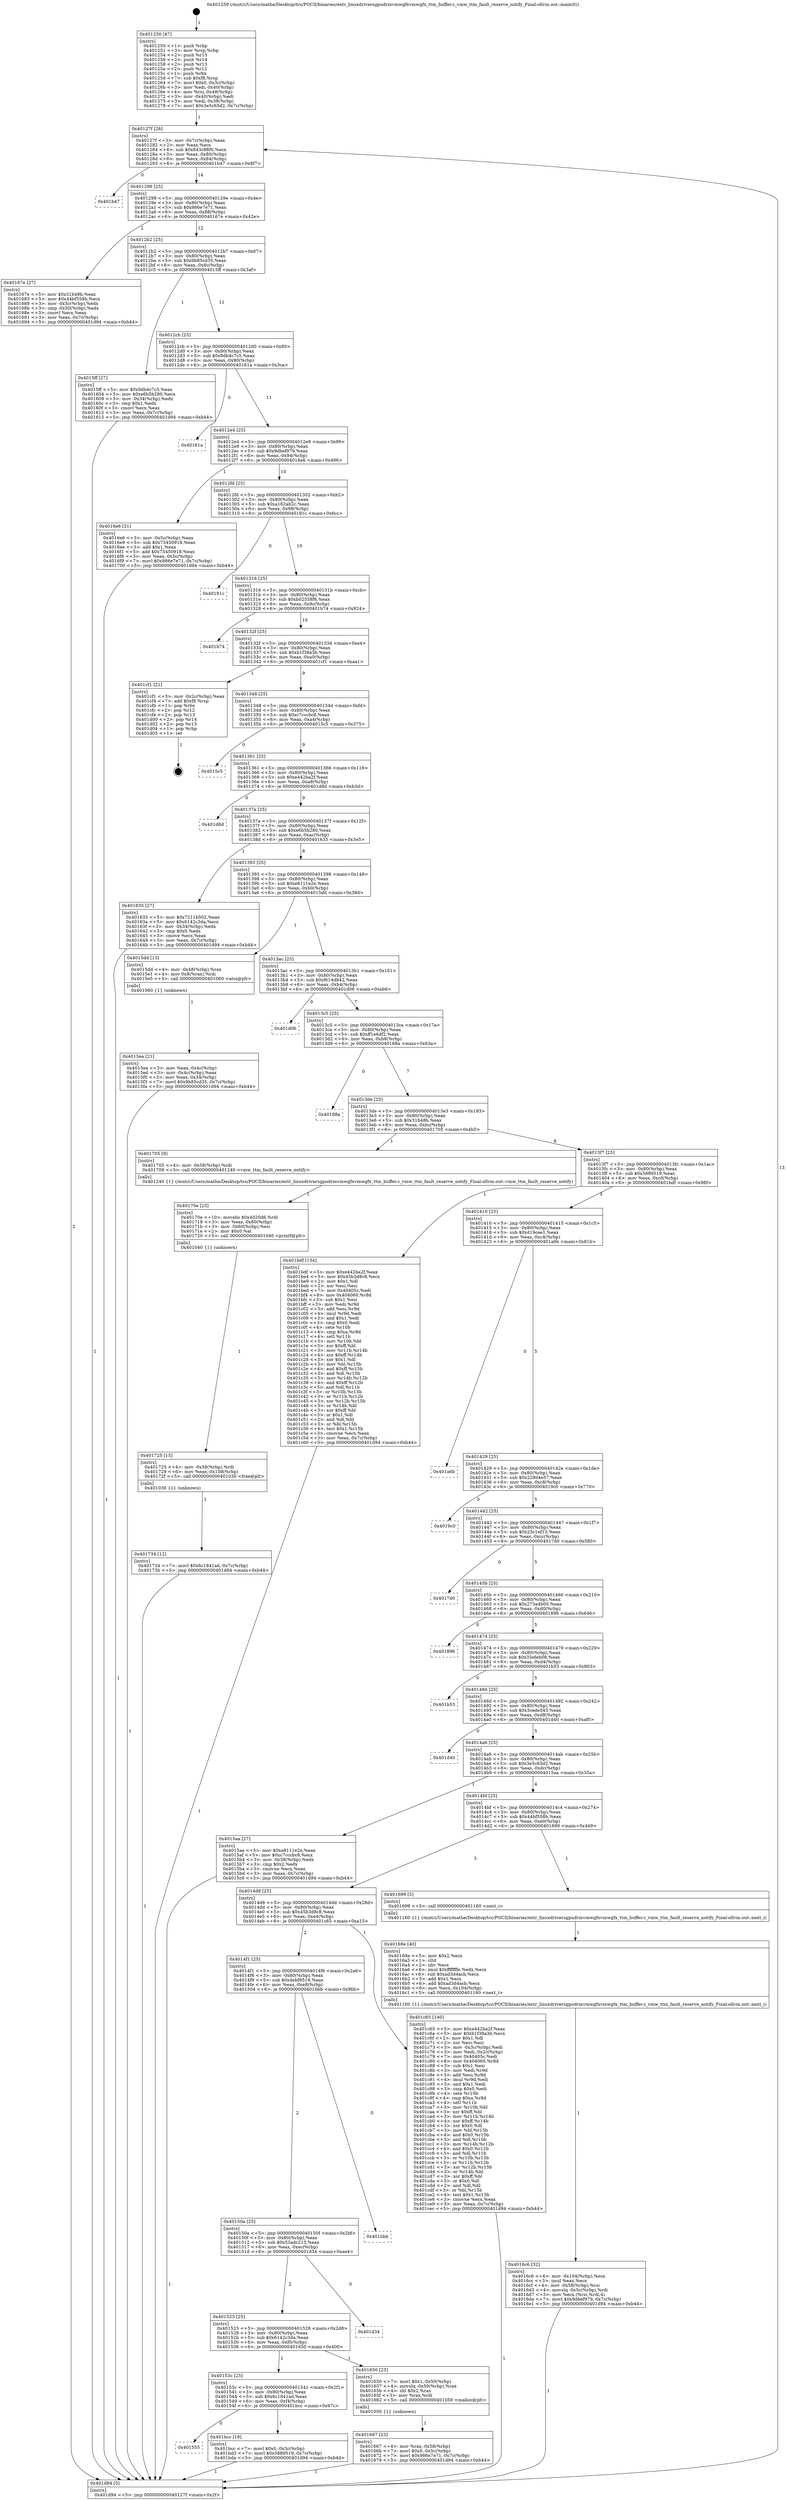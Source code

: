 digraph "0x401250" {
  label = "0x401250 (/mnt/c/Users/mathe/Desktop/tcc/POCII/binaries/extr_linuxdriversgpudrmvmwgfxvmwgfx_ttm_buffer.c_vmw_ttm_fault_reserve_notify_Final-ollvm.out::main(0))"
  labelloc = "t"
  node[shape=record]

  Entry [label="",width=0.3,height=0.3,shape=circle,fillcolor=black,style=filled]
  "0x40127f" [label="{
     0x40127f [26]\l
     | [instrs]\l
     &nbsp;&nbsp;0x40127f \<+3\>: mov -0x7c(%rbp),%eax\l
     &nbsp;&nbsp;0x401282 \<+2\>: mov %eax,%ecx\l
     &nbsp;&nbsp;0x401284 \<+6\>: sub $0x843c88f0,%ecx\l
     &nbsp;&nbsp;0x40128a \<+3\>: mov %eax,-0x80(%rbp)\l
     &nbsp;&nbsp;0x40128d \<+6\>: mov %ecx,-0x84(%rbp)\l
     &nbsp;&nbsp;0x401293 \<+6\>: je 0000000000401b47 \<main+0x8f7\>\l
  }"]
  "0x401b47" [label="{
     0x401b47\l
  }", style=dashed]
  "0x401299" [label="{
     0x401299 [25]\l
     | [instrs]\l
     &nbsp;&nbsp;0x401299 \<+5\>: jmp 000000000040129e \<main+0x4e\>\l
     &nbsp;&nbsp;0x40129e \<+3\>: mov -0x80(%rbp),%eax\l
     &nbsp;&nbsp;0x4012a1 \<+5\>: sub $0x986e7e71,%eax\l
     &nbsp;&nbsp;0x4012a6 \<+6\>: mov %eax,-0x88(%rbp)\l
     &nbsp;&nbsp;0x4012ac \<+6\>: je 000000000040167e \<main+0x42e\>\l
  }"]
  Exit [label="",width=0.3,height=0.3,shape=circle,fillcolor=black,style=filled,peripheries=2]
  "0x40167e" [label="{
     0x40167e [27]\l
     | [instrs]\l
     &nbsp;&nbsp;0x40167e \<+5\>: mov $0x31b48b,%eax\l
     &nbsp;&nbsp;0x401683 \<+5\>: mov $0x44bf558b,%ecx\l
     &nbsp;&nbsp;0x401688 \<+3\>: mov -0x5c(%rbp),%edx\l
     &nbsp;&nbsp;0x40168b \<+3\>: cmp -0x50(%rbp),%edx\l
     &nbsp;&nbsp;0x40168e \<+3\>: cmovl %ecx,%eax\l
     &nbsp;&nbsp;0x401691 \<+3\>: mov %eax,-0x7c(%rbp)\l
     &nbsp;&nbsp;0x401694 \<+5\>: jmp 0000000000401d94 \<main+0xb44\>\l
  }"]
  "0x4012b2" [label="{
     0x4012b2 [25]\l
     | [instrs]\l
     &nbsp;&nbsp;0x4012b2 \<+5\>: jmp 00000000004012b7 \<main+0x67\>\l
     &nbsp;&nbsp;0x4012b7 \<+3\>: mov -0x80(%rbp),%eax\l
     &nbsp;&nbsp;0x4012ba \<+5\>: sub $0x9b85cd35,%eax\l
     &nbsp;&nbsp;0x4012bf \<+6\>: mov %eax,-0x8c(%rbp)\l
     &nbsp;&nbsp;0x4012c5 \<+6\>: je 00000000004015ff \<main+0x3af\>\l
  }"]
  "0x401555" [label="{
     0x401555\l
  }", style=dashed]
  "0x4015ff" [label="{
     0x4015ff [27]\l
     | [instrs]\l
     &nbsp;&nbsp;0x4015ff \<+5\>: mov $0x9db4c7c5,%eax\l
     &nbsp;&nbsp;0x401604 \<+5\>: mov $0xe6b5b280,%ecx\l
     &nbsp;&nbsp;0x401609 \<+3\>: mov -0x34(%rbp),%edx\l
     &nbsp;&nbsp;0x40160c \<+3\>: cmp $0x1,%edx\l
     &nbsp;&nbsp;0x40160f \<+3\>: cmovl %ecx,%eax\l
     &nbsp;&nbsp;0x401612 \<+3\>: mov %eax,-0x7c(%rbp)\l
     &nbsp;&nbsp;0x401615 \<+5\>: jmp 0000000000401d94 \<main+0xb44\>\l
  }"]
  "0x4012cb" [label="{
     0x4012cb [25]\l
     | [instrs]\l
     &nbsp;&nbsp;0x4012cb \<+5\>: jmp 00000000004012d0 \<main+0x80\>\l
     &nbsp;&nbsp;0x4012d0 \<+3\>: mov -0x80(%rbp),%eax\l
     &nbsp;&nbsp;0x4012d3 \<+5\>: sub $0x9db4c7c5,%eax\l
     &nbsp;&nbsp;0x4012d8 \<+6\>: mov %eax,-0x90(%rbp)\l
     &nbsp;&nbsp;0x4012de \<+6\>: je 000000000040161a \<main+0x3ca\>\l
  }"]
  "0x401bcc" [label="{
     0x401bcc [19]\l
     | [instrs]\l
     &nbsp;&nbsp;0x401bcc \<+7\>: movl $0x0,-0x3c(%rbp)\l
     &nbsp;&nbsp;0x401bd3 \<+7\>: movl $0x5889519,-0x7c(%rbp)\l
     &nbsp;&nbsp;0x401bda \<+5\>: jmp 0000000000401d94 \<main+0xb44\>\l
  }"]
  "0x40161a" [label="{
     0x40161a\l
  }", style=dashed]
  "0x4012e4" [label="{
     0x4012e4 [25]\l
     | [instrs]\l
     &nbsp;&nbsp;0x4012e4 \<+5\>: jmp 00000000004012e9 \<main+0x99\>\l
     &nbsp;&nbsp;0x4012e9 \<+3\>: mov -0x80(%rbp),%eax\l
     &nbsp;&nbsp;0x4012ec \<+5\>: sub $0x9dbef979,%eax\l
     &nbsp;&nbsp;0x4012f1 \<+6\>: mov %eax,-0x94(%rbp)\l
     &nbsp;&nbsp;0x4012f7 \<+6\>: je 00000000004016e6 \<main+0x496\>\l
  }"]
  "0x401734" [label="{
     0x401734 [12]\l
     | [instrs]\l
     &nbsp;&nbsp;0x401734 \<+7\>: movl $0x6c1841ad,-0x7c(%rbp)\l
     &nbsp;&nbsp;0x40173b \<+5\>: jmp 0000000000401d94 \<main+0xb44\>\l
  }"]
  "0x4016e6" [label="{
     0x4016e6 [31]\l
     | [instrs]\l
     &nbsp;&nbsp;0x4016e6 \<+3\>: mov -0x5c(%rbp),%eax\l
     &nbsp;&nbsp;0x4016e9 \<+5\>: sub $0x75450918,%eax\l
     &nbsp;&nbsp;0x4016ee \<+3\>: add $0x1,%eax\l
     &nbsp;&nbsp;0x4016f1 \<+5\>: add $0x75450918,%eax\l
     &nbsp;&nbsp;0x4016f6 \<+3\>: mov %eax,-0x5c(%rbp)\l
     &nbsp;&nbsp;0x4016f9 \<+7\>: movl $0x986e7e71,-0x7c(%rbp)\l
     &nbsp;&nbsp;0x401700 \<+5\>: jmp 0000000000401d94 \<main+0xb44\>\l
  }"]
  "0x4012fd" [label="{
     0x4012fd [25]\l
     | [instrs]\l
     &nbsp;&nbsp;0x4012fd \<+5\>: jmp 0000000000401302 \<main+0xb2\>\l
     &nbsp;&nbsp;0x401302 \<+3\>: mov -0x80(%rbp),%eax\l
     &nbsp;&nbsp;0x401305 \<+5\>: sub $0xa162ab2c,%eax\l
     &nbsp;&nbsp;0x40130a \<+6\>: mov %eax,-0x98(%rbp)\l
     &nbsp;&nbsp;0x401310 \<+6\>: je 000000000040191c \<main+0x6cc\>\l
  }"]
  "0x401725" [label="{
     0x401725 [15]\l
     | [instrs]\l
     &nbsp;&nbsp;0x401725 \<+4\>: mov -0x58(%rbp),%rdi\l
     &nbsp;&nbsp;0x401729 \<+6\>: mov %eax,-0x108(%rbp)\l
     &nbsp;&nbsp;0x40172f \<+5\>: call 0000000000401030 \<free@plt\>\l
     | [calls]\l
     &nbsp;&nbsp;0x401030 \{1\} (unknown)\l
  }"]
  "0x40191c" [label="{
     0x40191c\l
  }", style=dashed]
  "0x401316" [label="{
     0x401316 [25]\l
     | [instrs]\l
     &nbsp;&nbsp;0x401316 \<+5\>: jmp 000000000040131b \<main+0xcb\>\l
     &nbsp;&nbsp;0x40131b \<+3\>: mov -0x80(%rbp),%eax\l
     &nbsp;&nbsp;0x40131e \<+5\>: sub $0xb02558f6,%eax\l
     &nbsp;&nbsp;0x401323 \<+6\>: mov %eax,-0x9c(%rbp)\l
     &nbsp;&nbsp;0x401329 \<+6\>: je 0000000000401b74 \<main+0x924\>\l
  }"]
  "0x40170e" [label="{
     0x40170e [23]\l
     | [instrs]\l
     &nbsp;&nbsp;0x40170e \<+10\>: movabs $0x4020d6,%rdi\l
     &nbsp;&nbsp;0x401718 \<+3\>: mov %eax,-0x60(%rbp)\l
     &nbsp;&nbsp;0x40171b \<+3\>: mov -0x60(%rbp),%esi\l
     &nbsp;&nbsp;0x40171e \<+2\>: mov $0x0,%al\l
     &nbsp;&nbsp;0x401720 \<+5\>: call 0000000000401040 \<printf@plt\>\l
     | [calls]\l
     &nbsp;&nbsp;0x401040 \{1\} (unknown)\l
  }"]
  "0x401b74" [label="{
     0x401b74\l
  }", style=dashed]
  "0x40132f" [label="{
     0x40132f [25]\l
     | [instrs]\l
     &nbsp;&nbsp;0x40132f \<+5\>: jmp 0000000000401334 \<main+0xe4\>\l
     &nbsp;&nbsp;0x401334 \<+3\>: mov -0x80(%rbp),%eax\l
     &nbsp;&nbsp;0x401337 \<+5\>: sub $0xb1f38a3b,%eax\l
     &nbsp;&nbsp;0x40133c \<+6\>: mov %eax,-0xa0(%rbp)\l
     &nbsp;&nbsp;0x401342 \<+6\>: je 0000000000401cf1 \<main+0xaa1\>\l
  }"]
  "0x4016c6" [label="{
     0x4016c6 [32]\l
     | [instrs]\l
     &nbsp;&nbsp;0x4016c6 \<+6\>: mov -0x104(%rbp),%ecx\l
     &nbsp;&nbsp;0x4016cc \<+3\>: imul %eax,%ecx\l
     &nbsp;&nbsp;0x4016cf \<+4\>: mov -0x58(%rbp),%rsi\l
     &nbsp;&nbsp;0x4016d3 \<+4\>: movslq -0x5c(%rbp),%rdi\l
     &nbsp;&nbsp;0x4016d7 \<+3\>: mov %ecx,(%rsi,%rdi,4)\l
     &nbsp;&nbsp;0x4016da \<+7\>: movl $0x9dbef979,-0x7c(%rbp)\l
     &nbsp;&nbsp;0x4016e1 \<+5\>: jmp 0000000000401d94 \<main+0xb44\>\l
  }"]
  "0x401cf1" [label="{
     0x401cf1 [21]\l
     | [instrs]\l
     &nbsp;&nbsp;0x401cf1 \<+3\>: mov -0x2c(%rbp),%eax\l
     &nbsp;&nbsp;0x401cf4 \<+7\>: add $0xf8,%rsp\l
     &nbsp;&nbsp;0x401cfb \<+1\>: pop %rbx\l
     &nbsp;&nbsp;0x401cfc \<+2\>: pop %r12\l
     &nbsp;&nbsp;0x401cfe \<+2\>: pop %r13\l
     &nbsp;&nbsp;0x401d00 \<+2\>: pop %r14\l
     &nbsp;&nbsp;0x401d02 \<+2\>: pop %r15\l
     &nbsp;&nbsp;0x401d04 \<+1\>: pop %rbp\l
     &nbsp;&nbsp;0x401d05 \<+1\>: ret\l
  }"]
  "0x401348" [label="{
     0x401348 [25]\l
     | [instrs]\l
     &nbsp;&nbsp;0x401348 \<+5\>: jmp 000000000040134d \<main+0xfd\>\l
     &nbsp;&nbsp;0x40134d \<+3\>: mov -0x80(%rbp),%eax\l
     &nbsp;&nbsp;0x401350 \<+5\>: sub $0xc7cccbc8,%eax\l
     &nbsp;&nbsp;0x401355 \<+6\>: mov %eax,-0xa4(%rbp)\l
     &nbsp;&nbsp;0x40135b \<+6\>: je 00000000004015c5 \<main+0x375\>\l
  }"]
  "0x40169e" [label="{
     0x40169e [40]\l
     | [instrs]\l
     &nbsp;&nbsp;0x40169e \<+5\>: mov $0x2,%ecx\l
     &nbsp;&nbsp;0x4016a3 \<+1\>: cltd\l
     &nbsp;&nbsp;0x4016a4 \<+2\>: idiv %ecx\l
     &nbsp;&nbsp;0x4016a6 \<+6\>: imul $0xfffffffe,%edx,%ecx\l
     &nbsp;&nbsp;0x4016ac \<+6\>: sub $0xad3d4acb,%ecx\l
     &nbsp;&nbsp;0x4016b2 \<+3\>: add $0x1,%ecx\l
     &nbsp;&nbsp;0x4016b5 \<+6\>: add $0xad3d4acb,%ecx\l
     &nbsp;&nbsp;0x4016bb \<+6\>: mov %ecx,-0x104(%rbp)\l
     &nbsp;&nbsp;0x4016c1 \<+5\>: call 0000000000401160 \<next_i\>\l
     | [calls]\l
     &nbsp;&nbsp;0x401160 \{1\} (/mnt/c/Users/mathe/Desktop/tcc/POCII/binaries/extr_linuxdriversgpudrmvmwgfxvmwgfx_ttm_buffer.c_vmw_ttm_fault_reserve_notify_Final-ollvm.out::next_i)\l
  }"]
  "0x4015c5" [label="{
     0x4015c5\l
  }", style=dashed]
  "0x401361" [label="{
     0x401361 [25]\l
     | [instrs]\l
     &nbsp;&nbsp;0x401361 \<+5\>: jmp 0000000000401366 \<main+0x116\>\l
     &nbsp;&nbsp;0x401366 \<+3\>: mov -0x80(%rbp),%eax\l
     &nbsp;&nbsp;0x401369 \<+5\>: sub $0xe442ba2f,%eax\l
     &nbsp;&nbsp;0x40136e \<+6\>: mov %eax,-0xa8(%rbp)\l
     &nbsp;&nbsp;0x401374 \<+6\>: je 0000000000401d8d \<main+0xb3d\>\l
  }"]
  "0x401667" [label="{
     0x401667 [23]\l
     | [instrs]\l
     &nbsp;&nbsp;0x401667 \<+4\>: mov %rax,-0x58(%rbp)\l
     &nbsp;&nbsp;0x40166b \<+7\>: movl $0x0,-0x5c(%rbp)\l
     &nbsp;&nbsp;0x401672 \<+7\>: movl $0x986e7e71,-0x7c(%rbp)\l
     &nbsp;&nbsp;0x401679 \<+5\>: jmp 0000000000401d94 \<main+0xb44\>\l
  }"]
  "0x401d8d" [label="{
     0x401d8d\l
  }", style=dashed]
  "0x40137a" [label="{
     0x40137a [25]\l
     | [instrs]\l
     &nbsp;&nbsp;0x40137a \<+5\>: jmp 000000000040137f \<main+0x12f\>\l
     &nbsp;&nbsp;0x40137f \<+3\>: mov -0x80(%rbp),%eax\l
     &nbsp;&nbsp;0x401382 \<+5\>: sub $0xe6b5b280,%eax\l
     &nbsp;&nbsp;0x401387 \<+6\>: mov %eax,-0xac(%rbp)\l
     &nbsp;&nbsp;0x40138d \<+6\>: je 0000000000401635 \<main+0x3e5\>\l
  }"]
  "0x40153c" [label="{
     0x40153c [25]\l
     | [instrs]\l
     &nbsp;&nbsp;0x40153c \<+5\>: jmp 0000000000401541 \<main+0x2f1\>\l
     &nbsp;&nbsp;0x401541 \<+3\>: mov -0x80(%rbp),%eax\l
     &nbsp;&nbsp;0x401544 \<+5\>: sub $0x6c1841ad,%eax\l
     &nbsp;&nbsp;0x401549 \<+6\>: mov %eax,-0xf4(%rbp)\l
     &nbsp;&nbsp;0x40154f \<+6\>: je 0000000000401bcc \<main+0x97c\>\l
  }"]
  "0x401635" [label="{
     0x401635 [27]\l
     | [instrs]\l
     &nbsp;&nbsp;0x401635 \<+5\>: mov $0x7211b502,%eax\l
     &nbsp;&nbsp;0x40163a \<+5\>: mov $0x6142c3da,%ecx\l
     &nbsp;&nbsp;0x40163f \<+3\>: mov -0x34(%rbp),%edx\l
     &nbsp;&nbsp;0x401642 \<+3\>: cmp $0x0,%edx\l
     &nbsp;&nbsp;0x401645 \<+3\>: cmove %ecx,%eax\l
     &nbsp;&nbsp;0x401648 \<+3\>: mov %eax,-0x7c(%rbp)\l
     &nbsp;&nbsp;0x40164b \<+5\>: jmp 0000000000401d94 \<main+0xb44\>\l
  }"]
  "0x401393" [label="{
     0x401393 [25]\l
     | [instrs]\l
     &nbsp;&nbsp;0x401393 \<+5\>: jmp 0000000000401398 \<main+0x148\>\l
     &nbsp;&nbsp;0x401398 \<+3\>: mov -0x80(%rbp),%eax\l
     &nbsp;&nbsp;0x40139b \<+5\>: sub $0xe8111e2e,%eax\l
     &nbsp;&nbsp;0x4013a0 \<+6\>: mov %eax,-0xb0(%rbp)\l
     &nbsp;&nbsp;0x4013a6 \<+6\>: je 00000000004015dd \<main+0x38d\>\l
  }"]
  "0x401650" [label="{
     0x401650 [23]\l
     | [instrs]\l
     &nbsp;&nbsp;0x401650 \<+7\>: movl $0x1,-0x50(%rbp)\l
     &nbsp;&nbsp;0x401657 \<+4\>: movslq -0x50(%rbp),%rax\l
     &nbsp;&nbsp;0x40165b \<+4\>: shl $0x2,%rax\l
     &nbsp;&nbsp;0x40165f \<+3\>: mov %rax,%rdi\l
     &nbsp;&nbsp;0x401662 \<+5\>: call 0000000000401050 \<malloc@plt\>\l
     | [calls]\l
     &nbsp;&nbsp;0x401050 \{1\} (unknown)\l
  }"]
  "0x4015dd" [label="{
     0x4015dd [13]\l
     | [instrs]\l
     &nbsp;&nbsp;0x4015dd \<+4\>: mov -0x48(%rbp),%rax\l
     &nbsp;&nbsp;0x4015e1 \<+4\>: mov 0x8(%rax),%rdi\l
     &nbsp;&nbsp;0x4015e5 \<+5\>: call 0000000000401060 \<atoi@plt\>\l
     | [calls]\l
     &nbsp;&nbsp;0x401060 \{1\} (unknown)\l
  }"]
  "0x4013ac" [label="{
     0x4013ac [25]\l
     | [instrs]\l
     &nbsp;&nbsp;0x4013ac \<+5\>: jmp 00000000004013b1 \<main+0x161\>\l
     &nbsp;&nbsp;0x4013b1 \<+3\>: mov -0x80(%rbp),%eax\l
     &nbsp;&nbsp;0x4013b4 \<+5\>: sub $0xf614d842,%eax\l
     &nbsp;&nbsp;0x4013b9 \<+6\>: mov %eax,-0xb4(%rbp)\l
     &nbsp;&nbsp;0x4013bf \<+6\>: je 0000000000401d06 \<main+0xab6\>\l
  }"]
  "0x401523" [label="{
     0x401523 [25]\l
     | [instrs]\l
     &nbsp;&nbsp;0x401523 \<+5\>: jmp 0000000000401528 \<main+0x2d8\>\l
     &nbsp;&nbsp;0x401528 \<+3\>: mov -0x80(%rbp),%eax\l
     &nbsp;&nbsp;0x40152b \<+5\>: sub $0x6142c3da,%eax\l
     &nbsp;&nbsp;0x401530 \<+6\>: mov %eax,-0xf0(%rbp)\l
     &nbsp;&nbsp;0x401536 \<+6\>: je 0000000000401650 \<main+0x400\>\l
  }"]
  "0x401d06" [label="{
     0x401d06\l
  }", style=dashed]
  "0x4013c5" [label="{
     0x4013c5 [25]\l
     | [instrs]\l
     &nbsp;&nbsp;0x4013c5 \<+5\>: jmp 00000000004013ca \<main+0x17a\>\l
     &nbsp;&nbsp;0x4013ca \<+3\>: mov -0x80(%rbp),%eax\l
     &nbsp;&nbsp;0x4013cd \<+5\>: sub $0xff1e6df2,%eax\l
     &nbsp;&nbsp;0x4013d2 \<+6\>: mov %eax,-0xb8(%rbp)\l
     &nbsp;&nbsp;0x4013d8 \<+6\>: je 000000000040188a \<main+0x63a\>\l
  }"]
  "0x401d34" [label="{
     0x401d34\l
  }", style=dashed]
  "0x40188a" [label="{
     0x40188a\l
  }", style=dashed]
  "0x4013de" [label="{
     0x4013de [25]\l
     | [instrs]\l
     &nbsp;&nbsp;0x4013de \<+5\>: jmp 00000000004013e3 \<main+0x193\>\l
     &nbsp;&nbsp;0x4013e3 \<+3\>: mov -0x80(%rbp),%eax\l
     &nbsp;&nbsp;0x4013e6 \<+5\>: sub $0x31b48b,%eax\l
     &nbsp;&nbsp;0x4013eb \<+6\>: mov %eax,-0xbc(%rbp)\l
     &nbsp;&nbsp;0x4013f1 \<+6\>: je 0000000000401705 \<main+0x4b5\>\l
  }"]
  "0x40150a" [label="{
     0x40150a [25]\l
     | [instrs]\l
     &nbsp;&nbsp;0x40150a \<+5\>: jmp 000000000040150f \<main+0x2bf\>\l
     &nbsp;&nbsp;0x40150f \<+3\>: mov -0x80(%rbp),%eax\l
     &nbsp;&nbsp;0x401512 \<+5\>: sub $0x53adc213,%eax\l
     &nbsp;&nbsp;0x401517 \<+6\>: mov %eax,-0xec(%rbp)\l
     &nbsp;&nbsp;0x40151d \<+6\>: je 0000000000401d34 \<main+0xae4\>\l
  }"]
  "0x401705" [label="{
     0x401705 [9]\l
     | [instrs]\l
     &nbsp;&nbsp;0x401705 \<+4\>: mov -0x58(%rbp),%rdi\l
     &nbsp;&nbsp;0x401709 \<+5\>: call 0000000000401240 \<vmw_ttm_fault_reserve_notify\>\l
     | [calls]\l
     &nbsp;&nbsp;0x401240 \{1\} (/mnt/c/Users/mathe/Desktop/tcc/POCII/binaries/extr_linuxdriversgpudrmvmwgfxvmwgfx_ttm_buffer.c_vmw_ttm_fault_reserve_notify_Final-ollvm.out::vmw_ttm_fault_reserve_notify)\l
  }"]
  "0x4013f7" [label="{
     0x4013f7 [25]\l
     | [instrs]\l
     &nbsp;&nbsp;0x4013f7 \<+5\>: jmp 00000000004013fc \<main+0x1ac\>\l
     &nbsp;&nbsp;0x4013fc \<+3\>: mov -0x80(%rbp),%eax\l
     &nbsp;&nbsp;0x4013ff \<+5\>: sub $0x5889519,%eax\l
     &nbsp;&nbsp;0x401404 \<+6\>: mov %eax,-0xc0(%rbp)\l
     &nbsp;&nbsp;0x40140a \<+6\>: je 0000000000401bdf \<main+0x98f\>\l
  }"]
  "0x401bbb" [label="{
     0x401bbb\l
  }", style=dashed]
  "0x401bdf" [label="{
     0x401bdf [134]\l
     | [instrs]\l
     &nbsp;&nbsp;0x401bdf \<+5\>: mov $0xe442ba2f,%eax\l
     &nbsp;&nbsp;0x401be4 \<+5\>: mov $0x45b3d8c8,%ecx\l
     &nbsp;&nbsp;0x401be9 \<+2\>: mov $0x1,%dl\l
     &nbsp;&nbsp;0x401beb \<+2\>: xor %esi,%esi\l
     &nbsp;&nbsp;0x401bed \<+7\>: mov 0x40405c,%edi\l
     &nbsp;&nbsp;0x401bf4 \<+8\>: mov 0x404060,%r8d\l
     &nbsp;&nbsp;0x401bfc \<+3\>: sub $0x1,%esi\l
     &nbsp;&nbsp;0x401bff \<+3\>: mov %edi,%r9d\l
     &nbsp;&nbsp;0x401c02 \<+3\>: add %esi,%r9d\l
     &nbsp;&nbsp;0x401c05 \<+4\>: imul %r9d,%edi\l
     &nbsp;&nbsp;0x401c09 \<+3\>: and $0x1,%edi\l
     &nbsp;&nbsp;0x401c0c \<+3\>: cmp $0x0,%edi\l
     &nbsp;&nbsp;0x401c0f \<+4\>: sete %r10b\l
     &nbsp;&nbsp;0x401c13 \<+4\>: cmp $0xa,%r8d\l
     &nbsp;&nbsp;0x401c17 \<+4\>: setl %r11b\l
     &nbsp;&nbsp;0x401c1b \<+3\>: mov %r10b,%bl\l
     &nbsp;&nbsp;0x401c1e \<+3\>: xor $0xff,%bl\l
     &nbsp;&nbsp;0x401c21 \<+3\>: mov %r11b,%r14b\l
     &nbsp;&nbsp;0x401c24 \<+4\>: xor $0xff,%r14b\l
     &nbsp;&nbsp;0x401c28 \<+3\>: xor $0x1,%dl\l
     &nbsp;&nbsp;0x401c2b \<+3\>: mov %bl,%r15b\l
     &nbsp;&nbsp;0x401c2e \<+4\>: and $0xff,%r15b\l
     &nbsp;&nbsp;0x401c32 \<+3\>: and %dl,%r10b\l
     &nbsp;&nbsp;0x401c35 \<+3\>: mov %r14b,%r12b\l
     &nbsp;&nbsp;0x401c38 \<+4\>: and $0xff,%r12b\l
     &nbsp;&nbsp;0x401c3c \<+3\>: and %dl,%r11b\l
     &nbsp;&nbsp;0x401c3f \<+3\>: or %r10b,%r15b\l
     &nbsp;&nbsp;0x401c42 \<+3\>: or %r11b,%r12b\l
     &nbsp;&nbsp;0x401c45 \<+3\>: xor %r12b,%r15b\l
     &nbsp;&nbsp;0x401c48 \<+3\>: or %r14b,%bl\l
     &nbsp;&nbsp;0x401c4b \<+3\>: xor $0xff,%bl\l
     &nbsp;&nbsp;0x401c4e \<+3\>: or $0x1,%dl\l
     &nbsp;&nbsp;0x401c51 \<+2\>: and %dl,%bl\l
     &nbsp;&nbsp;0x401c53 \<+3\>: or %bl,%r15b\l
     &nbsp;&nbsp;0x401c56 \<+4\>: test $0x1,%r15b\l
     &nbsp;&nbsp;0x401c5a \<+3\>: cmovne %ecx,%eax\l
     &nbsp;&nbsp;0x401c5d \<+3\>: mov %eax,-0x7c(%rbp)\l
     &nbsp;&nbsp;0x401c60 \<+5\>: jmp 0000000000401d94 \<main+0xb44\>\l
  }"]
  "0x401410" [label="{
     0x401410 [25]\l
     | [instrs]\l
     &nbsp;&nbsp;0x401410 \<+5\>: jmp 0000000000401415 \<main+0x1c5\>\l
     &nbsp;&nbsp;0x401415 \<+3\>: mov -0x80(%rbp),%eax\l
     &nbsp;&nbsp;0x401418 \<+5\>: sub $0xd19cee1,%eax\l
     &nbsp;&nbsp;0x40141d \<+6\>: mov %eax,-0xc4(%rbp)\l
     &nbsp;&nbsp;0x401423 \<+6\>: je 0000000000401a6b \<main+0x81b\>\l
  }"]
  "0x4014f1" [label="{
     0x4014f1 [25]\l
     | [instrs]\l
     &nbsp;&nbsp;0x4014f1 \<+5\>: jmp 00000000004014f6 \<main+0x2a6\>\l
     &nbsp;&nbsp;0x4014f6 \<+3\>: mov -0x80(%rbp),%eax\l
     &nbsp;&nbsp;0x4014f9 \<+5\>: sub $0x4ebf9519,%eax\l
     &nbsp;&nbsp;0x4014fe \<+6\>: mov %eax,-0xe8(%rbp)\l
     &nbsp;&nbsp;0x401504 \<+6\>: je 0000000000401bbb \<main+0x96b\>\l
  }"]
  "0x401a6b" [label="{
     0x401a6b\l
  }", style=dashed]
  "0x401429" [label="{
     0x401429 [25]\l
     | [instrs]\l
     &nbsp;&nbsp;0x401429 \<+5\>: jmp 000000000040142e \<main+0x1de\>\l
     &nbsp;&nbsp;0x40142e \<+3\>: mov -0x80(%rbp),%eax\l
     &nbsp;&nbsp;0x401431 \<+5\>: sub $0x229d4e57,%eax\l
     &nbsp;&nbsp;0x401436 \<+6\>: mov %eax,-0xc8(%rbp)\l
     &nbsp;&nbsp;0x40143c \<+6\>: je 00000000004019c0 \<main+0x770\>\l
  }"]
  "0x401c65" [label="{
     0x401c65 [140]\l
     | [instrs]\l
     &nbsp;&nbsp;0x401c65 \<+5\>: mov $0xe442ba2f,%eax\l
     &nbsp;&nbsp;0x401c6a \<+5\>: mov $0xb1f38a3b,%ecx\l
     &nbsp;&nbsp;0x401c6f \<+2\>: mov $0x1,%dl\l
     &nbsp;&nbsp;0x401c71 \<+2\>: xor %esi,%esi\l
     &nbsp;&nbsp;0x401c73 \<+3\>: mov -0x3c(%rbp),%edi\l
     &nbsp;&nbsp;0x401c76 \<+3\>: mov %edi,-0x2c(%rbp)\l
     &nbsp;&nbsp;0x401c79 \<+7\>: mov 0x40405c,%edi\l
     &nbsp;&nbsp;0x401c80 \<+8\>: mov 0x404060,%r8d\l
     &nbsp;&nbsp;0x401c88 \<+3\>: sub $0x1,%esi\l
     &nbsp;&nbsp;0x401c8b \<+3\>: mov %edi,%r9d\l
     &nbsp;&nbsp;0x401c8e \<+3\>: add %esi,%r9d\l
     &nbsp;&nbsp;0x401c91 \<+4\>: imul %r9d,%edi\l
     &nbsp;&nbsp;0x401c95 \<+3\>: and $0x1,%edi\l
     &nbsp;&nbsp;0x401c98 \<+3\>: cmp $0x0,%edi\l
     &nbsp;&nbsp;0x401c9b \<+4\>: sete %r10b\l
     &nbsp;&nbsp;0x401c9f \<+4\>: cmp $0xa,%r8d\l
     &nbsp;&nbsp;0x401ca3 \<+4\>: setl %r11b\l
     &nbsp;&nbsp;0x401ca7 \<+3\>: mov %r10b,%bl\l
     &nbsp;&nbsp;0x401caa \<+3\>: xor $0xff,%bl\l
     &nbsp;&nbsp;0x401cad \<+3\>: mov %r11b,%r14b\l
     &nbsp;&nbsp;0x401cb0 \<+4\>: xor $0xff,%r14b\l
     &nbsp;&nbsp;0x401cb4 \<+3\>: xor $0x0,%dl\l
     &nbsp;&nbsp;0x401cb7 \<+3\>: mov %bl,%r15b\l
     &nbsp;&nbsp;0x401cba \<+4\>: and $0x0,%r15b\l
     &nbsp;&nbsp;0x401cbe \<+3\>: and %dl,%r10b\l
     &nbsp;&nbsp;0x401cc1 \<+3\>: mov %r14b,%r12b\l
     &nbsp;&nbsp;0x401cc4 \<+4\>: and $0x0,%r12b\l
     &nbsp;&nbsp;0x401cc8 \<+3\>: and %dl,%r11b\l
     &nbsp;&nbsp;0x401ccb \<+3\>: or %r10b,%r15b\l
     &nbsp;&nbsp;0x401cce \<+3\>: or %r11b,%r12b\l
     &nbsp;&nbsp;0x401cd1 \<+3\>: xor %r12b,%r15b\l
     &nbsp;&nbsp;0x401cd4 \<+3\>: or %r14b,%bl\l
     &nbsp;&nbsp;0x401cd7 \<+3\>: xor $0xff,%bl\l
     &nbsp;&nbsp;0x401cda \<+3\>: or $0x0,%dl\l
     &nbsp;&nbsp;0x401cdd \<+2\>: and %dl,%bl\l
     &nbsp;&nbsp;0x401cdf \<+3\>: or %bl,%r15b\l
     &nbsp;&nbsp;0x401ce2 \<+4\>: test $0x1,%r15b\l
     &nbsp;&nbsp;0x401ce6 \<+3\>: cmovne %ecx,%eax\l
     &nbsp;&nbsp;0x401ce9 \<+3\>: mov %eax,-0x7c(%rbp)\l
     &nbsp;&nbsp;0x401cec \<+5\>: jmp 0000000000401d94 \<main+0xb44\>\l
  }"]
  "0x4019c0" [label="{
     0x4019c0\l
  }", style=dashed]
  "0x401442" [label="{
     0x401442 [25]\l
     | [instrs]\l
     &nbsp;&nbsp;0x401442 \<+5\>: jmp 0000000000401447 \<main+0x1f7\>\l
     &nbsp;&nbsp;0x401447 \<+3\>: mov -0x80(%rbp),%eax\l
     &nbsp;&nbsp;0x40144a \<+5\>: sub $0x25c1ef13,%eax\l
     &nbsp;&nbsp;0x40144f \<+6\>: mov %eax,-0xcc(%rbp)\l
     &nbsp;&nbsp;0x401455 \<+6\>: je 00000000004017d0 \<main+0x580\>\l
  }"]
  "0x4014d8" [label="{
     0x4014d8 [25]\l
     | [instrs]\l
     &nbsp;&nbsp;0x4014d8 \<+5\>: jmp 00000000004014dd \<main+0x28d\>\l
     &nbsp;&nbsp;0x4014dd \<+3\>: mov -0x80(%rbp),%eax\l
     &nbsp;&nbsp;0x4014e0 \<+5\>: sub $0x45b3d8c8,%eax\l
     &nbsp;&nbsp;0x4014e5 \<+6\>: mov %eax,-0xe4(%rbp)\l
     &nbsp;&nbsp;0x4014eb \<+6\>: je 0000000000401c65 \<main+0xa15\>\l
  }"]
  "0x4017d0" [label="{
     0x4017d0\l
  }", style=dashed]
  "0x40145b" [label="{
     0x40145b [25]\l
     | [instrs]\l
     &nbsp;&nbsp;0x40145b \<+5\>: jmp 0000000000401460 \<main+0x210\>\l
     &nbsp;&nbsp;0x401460 \<+3\>: mov -0x80(%rbp),%eax\l
     &nbsp;&nbsp;0x401463 \<+5\>: sub $0x273a4b00,%eax\l
     &nbsp;&nbsp;0x401468 \<+6\>: mov %eax,-0xd0(%rbp)\l
     &nbsp;&nbsp;0x40146e \<+6\>: je 0000000000401896 \<main+0x646\>\l
  }"]
  "0x401699" [label="{
     0x401699 [5]\l
     | [instrs]\l
     &nbsp;&nbsp;0x401699 \<+5\>: call 0000000000401160 \<next_i\>\l
     | [calls]\l
     &nbsp;&nbsp;0x401160 \{1\} (/mnt/c/Users/mathe/Desktop/tcc/POCII/binaries/extr_linuxdriversgpudrmvmwgfxvmwgfx_ttm_buffer.c_vmw_ttm_fault_reserve_notify_Final-ollvm.out::next_i)\l
  }"]
  "0x401896" [label="{
     0x401896\l
  }", style=dashed]
  "0x401474" [label="{
     0x401474 [25]\l
     | [instrs]\l
     &nbsp;&nbsp;0x401474 \<+5\>: jmp 0000000000401479 \<main+0x229\>\l
     &nbsp;&nbsp;0x401479 \<+3\>: mov -0x80(%rbp),%eax\l
     &nbsp;&nbsp;0x40147c \<+5\>: sub $0x35efeb08,%eax\l
     &nbsp;&nbsp;0x401481 \<+6\>: mov %eax,-0xd4(%rbp)\l
     &nbsp;&nbsp;0x401487 \<+6\>: je 0000000000401b53 \<main+0x903\>\l
  }"]
  "0x4015ea" [label="{
     0x4015ea [21]\l
     | [instrs]\l
     &nbsp;&nbsp;0x4015ea \<+3\>: mov %eax,-0x4c(%rbp)\l
     &nbsp;&nbsp;0x4015ed \<+3\>: mov -0x4c(%rbp),%eax\l
     &nbsp;&nbsp;0x4015f0 \<+3\>: mov %eax,-0x34(%rbp)\l
     &nbsp;&nbsp;0x4015f3 \<+7\>: movl $0x9b85cd35,-0x7c(%rbp)\l
     &nbsp;&nbsp;0x4015fa \<+5\>: jmp 0000000000401d94 \<main+0xb44\>\l
  }"]
  "0x401b53" [label="{
     0x401b53\l
  }", style=dashed]
  "0x40148d" [label="{
     0x40148d [25]\l
     | [instrs]\l
     &nbsp;&nbsp;0x40148d \<+5\>: jmp 0000000000401492 \<main+0x242\>\l
     &nbsp;&nbsp;0x401492 \<+3\>: mov -0x80(%rbp),%eax\l
     &nbsp;&nbsp;0x401495 \<+5\>: sub $0x3cede543,%eax\l
     &nbsp;&nbsp;0x40149a \<+6\>: mov %eax,-0xd8(%rbp)\l
     &nbsp;&nbsp;0x4014a0 \<+6\>: je 0000000000401d40 \<main+0xaf0\>\l
  }"]
  "0x401250" [label="{
     0x401250 [47]\l
     | [instrs]\l
     &nbsp;&nbsp;0x401250 \<+1\>: push %rbp\l
     &nbsp;&nbsp;0x401251 \<+3\>: mov %rsp,%rbp\l
     &nbsp;&nbsp;0x401254 \<+2\>: push %r15\l
     &nbsp;&nbsp;0x401256 \<+2\>: push %r14\l
     &nbsp;&nbsp;0x401258 \<+2\>: push %r13\l
     &nbsp;&nbsp;0x40125a \<+2\>: push %r12\l
     &nbsp;&nbsp;0x40125c \<+1\>: push %rbx\l
     &nbsp;&nbsp;0x40125d \<+7\>: sub $0xf8,%rsp\l
     &nbsp;&nbsp;0x401264 \<+7\>: movl $0x0,-0x3c(%rbp)\l
     &nbsp;&nbsp;0x40126b \<+3\>: mov %edi,-0x40(%rbp)\l
     &nbsp;&nbsp;0x40126e \<+4\>: mov %rsi,-0x48(%rbp)\l
     &nbsp;&nbsp;0x401272 \<+3\>: mov -0x40(%rbp),%edi\l
     &nbsp;&nbsp;0x401275 \<+3\>: mov %edi,-0x38(%rbp)\l
     &nbsp;&nbsp;0x401278 \<+7\>: movl $0x3e5c65d2,-0x7c(%rbp)\l
  }"]
  "0x401d40" [label="{
     0x401d40\l
  }", style=dashed]
  "0x4014a6" [label="{
     0x4014a6 [25]\l
     | [instrs]\l
     &nbsp;&nbsp;0x4014a6 \<+5\>: jmp 00000000004014ab \<main+0x25b\>\l
     &nbsp;&nbsp;0x4014ab \<+3\>: mov -0x80(%rbp),%eax\l
     &nbsp;&nbsp;0x4014ae \<+5\>: sub $0x3e5c65d2,%eax\l
     &nbsp;&nbsp;0x4014b3 \<+6\>: mov %eax,-0xdc(%rbp)\l
     &nbsp;&nbsp;0x4014b9 \<+6\>: je 00000000004015aa \<main+0x35a\>\l
  }"]
  "0x401d94" [label="{
     0x401d94 [5]\l
     | [instrs]\l
     &nbsp;&nbsp;0x401d94 \<+5\>: jmp 000000000040127f \<main+0x2f\>\l
  }"]
  "0x4015aa" [label="{
     0x4015aa [27]\l
     | [instrs]\l
     &nbsp;&nbsp;0x4015aa \<+5\>: mov $0xe8111e2e,%eax\l
     &nbsp;&nbsp;0x4015af \<+5\>: mov $0xc7cccbc8,%ecx\l
     &nbsp;&nbsp;0x4015b4 \<+3\>: mov -0x38(%rbp),%edx\l
     &nbsp;&nbsp;0x4015b7 \<+3\>: cmp $0x2,%edx\l
     &nbsp;&nbsp;0x4015ba \<+3\>: cmovne %ecx,%eax\l
     &nbsp;&nbsp;0x4015bd \<+3\>: mov %eax,-0x7c(%rbp)\l
     &nbsp;&nbsp;0x4015c0 \<+5\>: jmp 0000000000401d94 \<main+0xb44\>\l
  }"]
  "0x4014bf" [label="{
     0x4014bf [25]\l
     | [instrs]\l
     &nbsp;&nbsp;0x4014bf \<+5\>: jmp 00000000004014c4 \<main+0x274\>\l
     &nbsp;&nbsp;0x4014c4 \<+3\>: mov -0x80(%rbp),%eax\l
     &nbsp;&nbsp;0x4014c7 \<+5\>: sub $0x44bf558b,%eax\l
     &nbsp;&nbsp;0x4014cc \<+6\>: mov %eax,-0xe0(%rbp)\l
     &nbsp;&nbsp;0x4014d2 \<+6\>: je 0000000000401699 \<main+0x449\>\l
  }"]
  Entry -> "0x401250" [label=" 1"]
  "0x40127f" -> "0x401b47" [label=" 0"]
  "0x40127f" -> "0x401299" [label=" 14"]
  "0x401cf1" -> Exit [label=" 1"]
  "0x401299" -> "0x40167e" [label=" 2"]
  "0x401299" -> "0x4012b2" [label=" 12"]
  "0x401c65" -> "0x401d94" [label=" 1"]
  "0x4012b2" -> "0x4015ff" [label=" 1"]
  "0x4012b2" -> "0x4012cb" [label=" 11"]
  "0x401bdf" -> "0x401d94" [label=" 1"]
  "0x4012cb" -> "0x40161a" [label=" 0"]
  "0x4012cb" -> "0x4012e4" [label=" 11"]
  "0x401bcc" -> "0x401d94" [label=" 1"]
  "0x4012e4" -> "0x4016e6" [label=" 1"]
  "0x4012e4" -> "0x4012fd" [label=" 10"]
  "0x40153c" -> "0x401bcc" [label=" 1"]
  "0x4012fd" -> "0x40191c" [label=" 0"]
  "0x4012fd" -> "0x401316" [label=" 10"]
  "0x40153c" -> "0x401555" [label=" 0"]
  "0x401316" -> "0x401b74" [label=" 0"]
  "0x401316" -> "0x40132f" [label=" 10"]
  "0x401734" -> "0x401d94" [label=" 1"]
  "0x40132f" -> "0x401cf1" [label=" 1"]
  "0x40132f" -> "0x401348" [label=" 9"]
  "0x401725" -> "0x401734" [label=" 1"]
  "0x401348" -> "0x4015c5" [label=" 0"]
  "0x401348" -> "0x401361" [label=" 9"]
  "0x40170e" -> "0x401725" [label=" 1"]
  "0x401361" -> "0x401d8d" [label=" 0"]
  "0x401361" -> "0x40137a" [label=" 9"]
  "0x401705" -> "0x40170e" [label=" 1"]
  "0x40137a" -> "0x401635" [label=" 1"]
  "0x40137a" -> "0x401393" [label=" 8"]
  "0x4016e6" -> "0x401d94" [label=" 1"]
  "0x401393" -> "0x4015dd" [label=" 1"]
  "0x401393" -> "0x4013ac" [label=" 7"]
  "0x4016c6" -> "0x401d94" [label=" 1"]
  "0x4013ac" -> "0x401d06" [label=" 0"]
  "0x4013ac" -> "0x4013c5" [label=" 7"]
  "0x401699" -> "0x40169e" [label=" 1"]
  "0x4013c5" -> "0x40188a" [label=" 0"]
  "0x4013c5" -> "0x4013de" [label=" 7"]
  "0x40167e" -> "0x401d94" [label=" 2"]
  "0x4013de" -> "0x401705" [label=" 1"]
  "0x4013de" -> "0x4013f7" [label=" 6"]
  "0x401650" -> "0x401667" [label=" 1"]
  "0x4013f7" -> "0x401bdf" [label=" 1"]
  "0x4013f7" -> "0x401410" [label=" 5"]
  "0x401523" -> "0x40153c" [label=" 1"]
  "0x401410" -> "0x401a6b" [label=" 0"]
  "0x401410" -> "0x401429" [label=" 5"]
  "0x40169e" -> "0x4016c6" [label=" 1"]
  "0x401429" -> "0x4019c0" [label=" 0"]
  "0x401429" -> "0x401442" [label=" 5"]
  "0x40150a" -> "0x401523" [label=" 2"]
  "0x401442" -> "0x4017d0" [label=" 0"]
  "0x401442" -> "0x40145b" [label=" 5"]
  "0x401667" -> "0x401d94" [label=" 1"]
  "0x40145b" -> "0x401896" [label=" 0"]
  "0x40145b" -> "0x401474" [label=" 5"]
  "0x4014f1" -> "0x40150a" [label=" 2"]
  "0x401474" -> "0x401b53" [label=" 0"]
  "0x401474" -> "0x40148d" [label=" 5"]
  "0x401523" -> "0x401650" [label=" 1"]
  "0x40148d" -> "0x401d40" [label=" 0"]
  "0x40148d" -> "0x4014a6" [label=" 5"]
  "0x4014d8" -> "0x4014f1" [label=" 2"]
  "0x4014a6" -> "0x4015aa" [label=" 1"]
  "0x4014a6" -> "0x4014bf" [label=" 4"]
  "0x4015aa" -> "0x401d94" [label=" 1"]
  "0x401250" -> "0x40127f" [label=" 1"]
  "0x401d94" -> "0x40127f" [label=" 13"]
  "0x4015dd" -> "0x4015ea" [label=" 1"]
  "0x4015ea" -> "0x401d94" [label=" 1"]
  "0x4015ff" -> "0x401d94" [label=" 1"]
  "0x401635" -> "0x401d94" [label=" 1"]
  "0x4014f1" -> "0x401bbb" [label=" 0"]
  "0x4014bf" -> "0x401699" [label=" 1"]
  "0x4014bf" -> "0x4014d8" [label=" 3"]
  "0x40150a" -> "0x401d34" [label=" 0"]
  "0x4014d8" -> "0x401c65" [label=" 1"]
}
